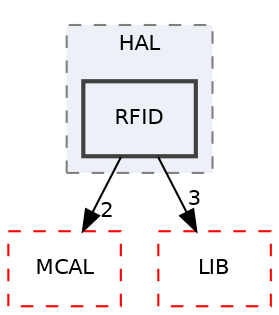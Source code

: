 digraph "C:/Users/Abnaby/Desktop/Unit_10_SecondTermProject/Unit_10_SecondTermProject/ECU3/ECU3_ExitGate/ECU3_ExitGate/HAL/RFID"
{
 // LATEX_PDF_SIZE
  edge [fontname="Helvetica",fontsize="10",labelfontname="Helvetica",labelfontsize="10"];
  node [fontname="Helvetica",fontsize="10",shape=record];
  compound=true
  subgraph clusterdir_2e1377b09d60eb02c4c85c5f0b7900e3 {
    graph [ bgcolor="#edf0f7", pencolor="grey50", style="filled,dashed,", label="HAL", fontname="Helvetica", fontsize="10", URL="dir_2e1377b09d60eb02c4c85c5f0b7900e3.html"]
  dir_9c41571441cb4ea8c5aaf2e0f3b6228b [shape=box, label="RFID", style="filled,bold,", fillcolor="#edf0f7", color="grey25", URL="dir_9c41571441cb4ea8c5aaf2e0f3b6228b.html"];
  }
  dir_60aaa21669bba2d372b407dfc6183be1 [shape=box, label="MCAL", style="dashed,", fillcolor="#edf0f7", color="red", URL="dir_60aaa21669bba2d372b407dfc6183be1.html"];
  dir_9f3d9f226de60e27b761e86994e428a4 [shape=box, label="LIB", style="dashed,", fillcolor="#edf0f7", color="red", URL="dir_9f3d9f226de60e27b761e86994e428a4.html"];
  dir_9c41571441cb4ea8c5aaf2e0f3b6228b->dir_60aaa21669bba2d372b407dfc6183be1 [headlabel="2", labeldistance=1.5 headhref="dir_000027_000021.html"];
  dir_9c41571441cb4ea8c5aaf2e0f3b6228b->dir_9f3d9f226de60e27b761e86994e428a4 [headlabel="3", labeldistance=1.5 headhref="dir_000027_000018.html"];
}
